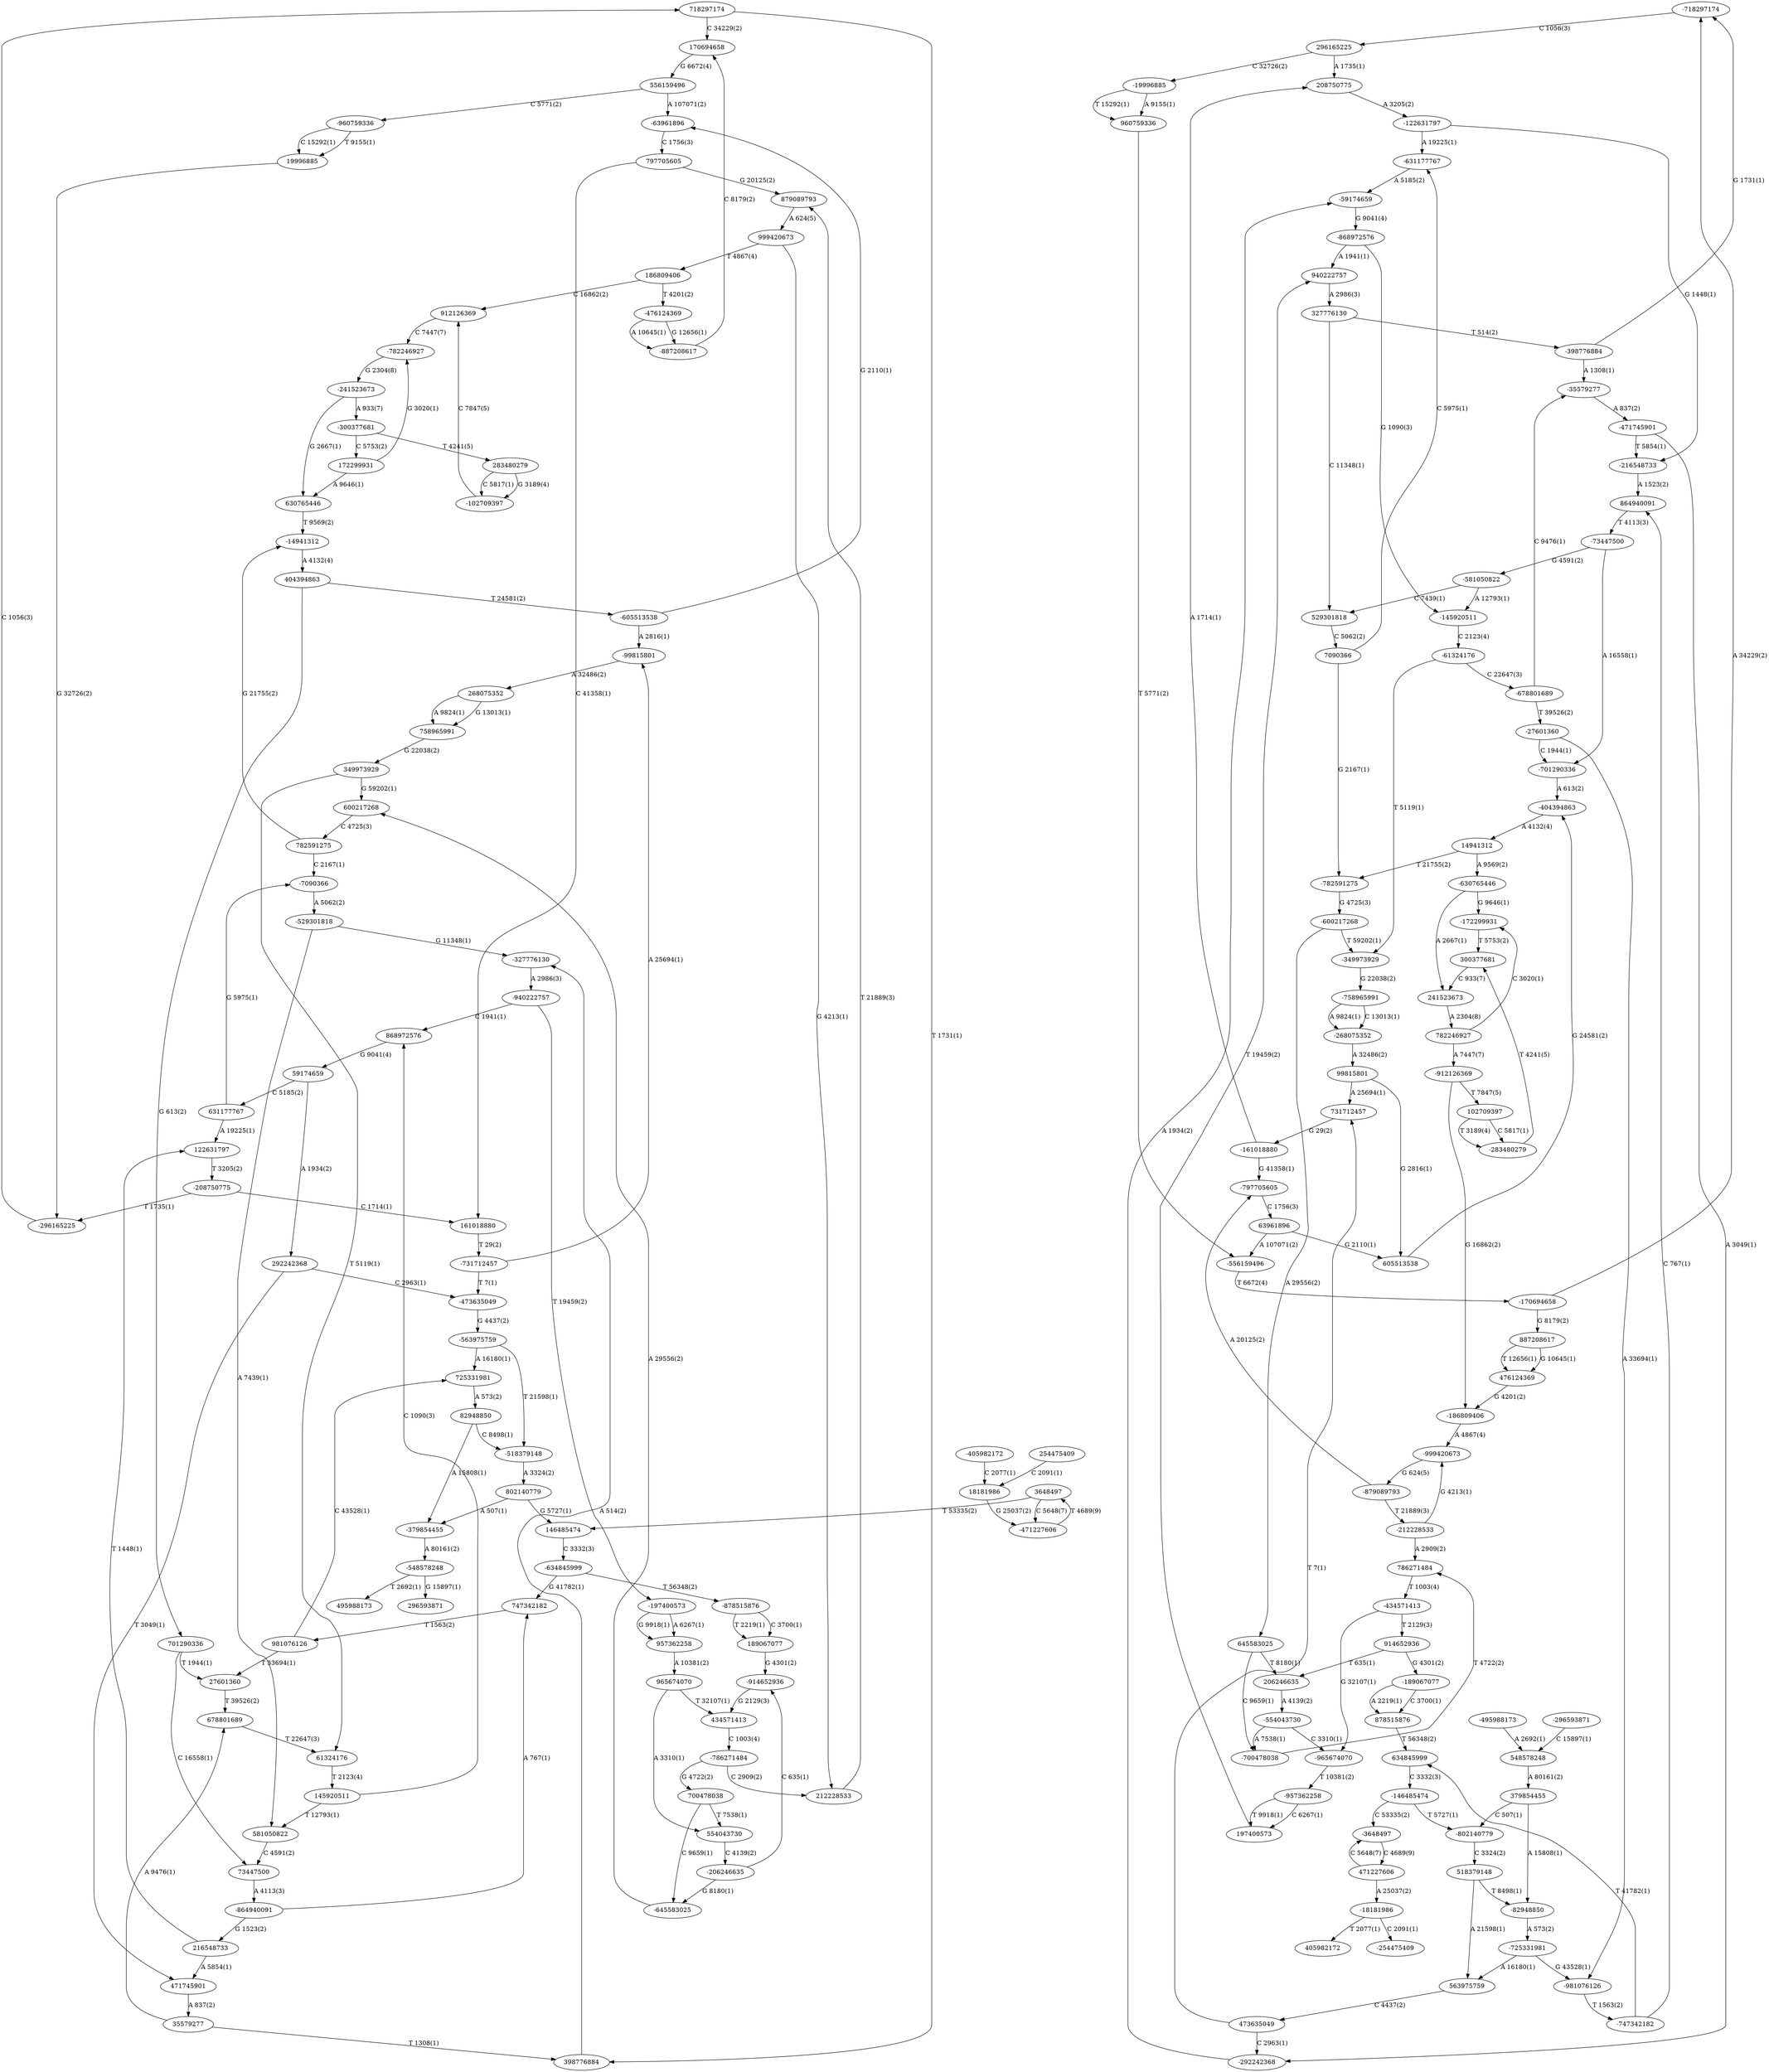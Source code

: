 digraph {
nodesep = 0.5;
718297174 [style=filled fillcolor="white"]
-718297174 [style=filled fillcolor="white"]
782591275 [style=filled fillcolor="white"]
-782591275 [style=filled fillcolor="white"]
186809406 [style=filled fillcolor="white"]
-186809406 [style=filled fillcolor="white"]
208750775 [style=filled fillcolor="white"]
-208750775 [style=filled fillcolor="white"]
600217268 [style=filled fillcolor="white"]
-600217268 [style=filled fillcolor="white"]
476124369 [style=filled fillcolor="white"]
-476124369 [style=filled fillcolor="white"]
631177767 [style=filled fillcolor="white"]
-631177767 [style=filled fillcolor="white"]
206246635 [style=filled fillcolor="white"]
-206246635 [style=filled fillcolor="white"]
914652936 [style=filled fillcolor="white"]
-914652936 [style=filled fillcolor="white"]
189067077 [style=filled fillcolor="white"]
-189067077 [style=filled fillcolor="white"]
495988173 [style=filled fillcolor="white"]
-495988173 [style=filled fillcolor="white"]
172299931 [style=filled fillcolor="white"]
-172299931 [style=filled fillcolor="white"]
879089793 [style=filled fillcolor="white"]
-879089793 [style=filled fillcolor="white"]
473635049 [style=filled fillcolor="white"]
-473635049 [style=filled fillcolor="white"]
296593871 [style=filled fillcolor="white"]
-296593871 [style=filled fillcolor="white"]
349973929 [style=filled fillcolor="white"]
-349973929 [style=filled fillcolor="white"]
786271484 [style=filled fillcolor="white"]
-786271484 [style=filled fillcolor="white"]
999420673 [style=filled fillcolor="white"]
-999420673 [style=filled fillcolor="white"]
292242368 [style=filled fillcolor="white"]
-292242368 [style=filled fillcolor="white"]
19996885 [style=filled fillcolor="white"]
-19996885 [style=filled fillcolor="white"]
434571413 [style=filled fillcolor="white"]
-434571413 [style=filled fillcolor="white"]
797705605 [style=filled fillcolor="white"]
-797705605 [style=filled fillcolor="white"]
634845999 [style=filled fillcolor="white"]
-634845999 [style=filled fillcolor="white"]
102709397 [style=filled fillcolor="white"]
-102709397 [style=filled fillcolor="white"]
161018880 [style=filled fillcolor="white"]
-161018880 [style=filled fillcolor="white"]
471745901 [style=filled fillcolor="white"]
-471745901 [style=filled fillcolor="white"]
965674070 [style=filled fillcolor="white"]
-965674070 [style=filled fillcolor="white"]
61324176 [style=filled fillcolor="white"]
-61324176 [style=filled fillcolor="white"]
300377681 [style=filled fillcolor="white"]
-300377681 [style=filled fillcolor="white"]
59174659 [style=filled fillcolor="white"]
-59174659 [style=filled fillcolor="white"]
758965991 [style=filled fillcolor="white"]
-758965991 [style=filled fillcolor="white"]
868972576 [style=filled fillcolor="white"]
-868972576 [style=filled fillcolor="white"]
241523673 [style=filled fillcolor="white"]
-241523673 [style=filled fillcolor="white"]
283480279 [style=filled fillcolor="white"]
-283480279 [style=filled fillcolor="white"]
170694658 [style=filled fillcolor="white"]
-170694658 [style=filled fillcolor="white"]
254475409 [style=filled fillcolor="white"]
-254475409 [style=filled fillcolor="white"]
73447500 [style=filled fillcolor="white"]
-73447500 [style=filled fillcolor="white"]
35579277 [style=filled fillcolor="white"]
-35579277 [style=filled fillcolor="white"]
7090366 [style=filled fillcolor="white"]
-7090366 [style=filled fillcolor="white"]
212228533 [style=filled fillcolor="white"]
-212228533 [style=filled fillcolor="white"]
548578248 [style=filled fillcolor="white"]
-548578248 [style=filled fillcolor="white"]
146485474 [style=filled fillcolor="white"]
-146485474 [style=filled fillcolor="white"]
99815801 [style=filled fillcolor="white"]
-99815801 [style=filled fillcolor="white"]
981076126 [style=filled fillcolor="white"]
-981076126 [style=filled fillcolor="white"]
864940091 [style=filled fillcolor="white"]
-864940091 [style=filled fillcolor="white"]
379854455 [style=filled fillcolor="white"]
-379854455 [style=filled fillcolor="white"]
725331981 [style=filled fillcolor="white"]
-725331981 [style=filled fillcolor="white"]
645583025 [style=filled fillcolor="white"]
-645583025 [style=filled fillcolor="white"]
554043730 [style=filled fillcolor="white"]
-554043730 [style=filled fillcolor="white"]
268075352 [style=filled fillcolor="white"]
-268075352 [style=filled fillcolor="white"]
327776130 [style=filled fillcolor="white"]
-327776130 [style=filled fillcolor="white"]
960759336 [style=filled fillcolor="white"]
-960759336 [style=filled fillcolor="white"]
782246927 [style=filled fillcolor="white"]
-782246927 [style=filled fillcolor="white"]
471227606 [style=filled fillcolor="white"]
-471227606 [style=filled fillcolor="white"]
563975759 [style=filled fillcolor="white"]
-563975759 [style=filled fillcolor="white"]
556159496 [style=filled fillcolor="white"]
-556159496 [style=filled fillcolor="white"]
878515876 [style=filled fillcolor="white"]
-878515876 [style=filled fillcolor="white"]
405982172 [style=filled fillcolor="white"]
-405982172 [style=filled fillcolor="white"]
18181986 [style=filled fillcolor="white"]
-18181986 [style=filled fillcolor="white"]
398776884 [style=filled fillcolor="white"]
-398776884 [style=filled fillcolor="white"]
529301818 [style=filled fillcolor="white"]
-529301818 [style=filled fillcolor="white"]
940222757 [style=filled fillcolor="white"]
-940222757 [style=filled fillcolor="white"]
605513538 [style=filled fillcolor="white"]
-605513538 [style=filled fillcolor="white"]
216548733 [style=filled fillcolor="white"]
-216548733 [style=filled fillcolor="white"]
82948850 [style=filled fillcolor="white"]
-82948850 [style=filled fillcolor="white"]
518379148 [style=filled fillcolor="white"]
-518379148 [style=filled fillcolor="white"]
802140779 [style=filled fillcolor="white"]
-802140779 [style=filled fillcolor="white"]
701290336 [style=filled fillcolor="white"]
-701290336 [style=filled fillcolor="white"]
14941312 [style=filled fillcolor="white"]
-14941312 [style=filled fillcolor="white"]
27601360 [style=filled fillcolor="white"]
-27601360 [style=filled fillcolor="white"]
630765446 [style=filled fillcolor="white"]
-630765446 [style=filled fillcolor="white"]
912126369 [style=filled fillcolor="white"]
-912126369 [style=filled fillcolor="white"]
404394863 [style=filled fillcolor="white"]
-404394863 [style=filled fillcolor="white"]
581050822 [style=filled fillcolor="white"]
-581050822 [style=filled fillcolor="white"]
700478038 [style=filled fillcolor="white"]
-700478038 [style=filled fillcolor="white"]
678801689 [style=filled fillcolor="white"]
-678801689 [style=filled fillcolor="white"]
145920511 [style=filled fillcolor="white"]
-145920511 [style=filled fillcolor="white"]
122631797 [style=filled fillcolor="white"]
-122631797 [style=filled fillcolor="white"]
296165225 [style=filled fillcolor="white"]
-296165225 [style=filled fillcolor="white"]
63961896 [style=filled fillcolor="white"]
-63961896 [style=filled fillcolor="white"]
3648497 [style=filled fillcolor="white"]
-3648497 [style=filled fillcolor="white"]
747342182 [style=filled fillcolor="white"]
-747342182 [style=filled fillcolor="white"]
887208617 [style=filled fillcolor="white"]
-887208617 [style=filled fillcolor="white"]
197400573 [style=filled fillcolor="white"]
-197400573 [style=filled fillcolor="white"]
957362258 [style=filled fillcolor="white"]
-957362258 [style=filled fillcolor="white"]
731712457 [style=filled fillcolor="white"]
-731712457 [style=filled fillcolor="white"]
"-7090366" -> "-529301818" [label="A 5062(2)" color="black"]
"529301818" -> "7090366" [label="C 5062(2)" color="black"]
"-99815801" -> "268075352" [label="A 32486(2)" color="black"]
"-268075352" -> "99815801" [label="A 32486(2)" color="black"]
"-379854455" -> "-548578248" [label="A 80161(2)" color="black"]
"548578248" -> "379854455" [label="A 80161(2)" color="black"]
"327776130" -> "529301818" [label="C 11348(1)" color="black"]
"-529301818" -> "-327776130" [label="G 11348(1)" color="black"]
"327776130" -> "-398776884" [label="T 514(2)" color="black"]
"398776884" -> "-327776130" [label="A 514(2)" color="black"]
"-327776130" -> "-940222757" [label="A 2986(3)" color="black"]
"940222757" -> "327776130" [label="A 2986(3)" color="black"]
"241523673" -> "782246927" [label="A 2304(8)" color="black"]
"-782246927" -> "-241523673" [label="G 2304(8)" color="black"]
"471227606" -> "-18181986" [label="A 25037(2)" color="black"]
"18181986" -> "-471227606" [label="G 25037(2)" color="black"]
"471745901" -> "35579277" [label="A 837(2)" color="black"]
"-35579277" -> "-471745901" [label="A 837(2)" color="black"]
"-471745901" -> "-216548733" [label="T 5854(1)" color="black"]
"216548733" -> "471745901" [label="A 5854(1)" color="black"]
"-471745901" -> "-292242368" [label="A 3049(1)" color="black"]
"292242368" -> "471745901" [label="T 3049(1)" color="black"]
"-349973929" -> "-758965991" [label="G 22038(2)" color="black"]
"758965991" -> "349973929" [label="G 22038(2)" color="black"]
"786271484" -> "-434571413" [label="T 1003(4)" color="black"]
"434571413" -> "-786271484" [label="C 1003(4)" color="black"]
"-786271484" -> "700478038" [label="G 4722(2)" color="black"]
"-700478038" -> "786271484" [label="T 4722(2)" color="black"]
"19996885" -> "-296165225" [label="G 32726(2)" color="black"]
"296165225" -> "-19996885" [label="C 32726(2)" color="black"]
"-19996885" -> "960759336" [label="T 15292(1)" color="black"]
"-960759336" -> "19996885" [label="C 15292(1)" color="black"]
"-19996885" -> "960759336" [label="A 9155(1)" color="black"]
"-960759336" -> "19996885" [label="T 9155(1)" color="black"]
"-940222757" -> "868972576" [label="C 1941(1)" color="black"]
"-868972576" -> "940222757" [label="A 1941(1)" color="black"]
"-296593871" -> "548578248" [label="C 15897(1)" color="black"]
"-548578248" -> "296593871" [label="G 15897(1)" color="black"]
"170694658" -> "556159496" [label="G 6672(4)" color="black"]
"-556159496" -> "-170694658" [label="T 6672(4)" color="black"]
"82948850" -> "-379854455" [label="A 15808(1)" color="black"]
"379854455" -> "-82948850" [label="A 15808(1)" color="black"]
"82948850" -> "-518379148" [label="C 8498(1)" color="black"]
"518379148" -> "-82948850" [label="T 8498(1)" color="black"]
"-82948850" -> "-725331981" [label="A 573(2)" color="black"]
"725331981" -> "82948850" [label="A 573(2)" color="black"]
"-518379148" -> "802140779" [label="A 3324(2)" color="black"]
"-802140779" -> "518379148" [label="C 3324(2)" color="black"]
"-27601360" -> "-701290336" [label="C 1944(1)" color="black"]
"701290336" -> "27601360" [label="T 1944(1)" color="black"]
"14941312" -> "-630765446" [label="A 9569(2)" color="black"]
"630765446" -> "-14941312" [label="T 9569(2)" color="black"]
"-14941312" -> "404394863" [label="A 4132(4)" color="black"]
"-404394863" -> "14941312" [label="A 4132(4)" color="black"]
"-678801689" -> "-35579277" [label="C 9476(1)" color="black"]
"35579277" -> "678801689" [label="A 9476(1)" color="black"]
"-678801689" -> "-27601360" [label="T 39526(2)" color="black"]
"27601360" -> "678801689" [label="T 39526(2)" color="black"]
"700478038" -> "-645583025" [label="C 9659(1)" color="black"]
"645583025" -> "-700478038" [label="C 9659(1)" color="black"]
"700478038" -> "554043730" [label="T 7538(1)" color="black"]
"-554043730" -> "-700478038" [label="A 7538(1)" color="black"]
"581050822" -> "73447500" [label="C 4591(2)" color="black"]
"-73447500" -> "-581050822" [label="G 4591(2)" color="black"]
"-581050822" -> "-145920511" [label="A 12793(1)" color="black"]
"145920511" -> "581050822" [label="T 12793(1)" color="black"]
"-581050822" -> "529301818" [label="C 7439(1)" color="black"]
"-529301818" -> "581050822" [label="A 7439(1)" color="black"]
"216548733" -> "122631797" [label="T 1448(1)" color="black"]
"-122631797" -> "-216548733" [label="G 1448(1)" color="black"]
"-216548733" -> "864940091" [label="A 1523(2)" color="black"]
"-864940091" -> "216548733" [label="G 1523(2)" color="black"]
"605513538" -> "-404394863" [label="G 24581(2)" color="black"]
"404394863" -> "-605513538" [label="T 24581(2)" color="black"]
"-605513538" -> "-99815801" [label="A 2816(1)" color="black"]
"99815801" -> "605513538" [label="G 2816(1)" color="black"]
"-605513538" -> "-63961896" [label="G 2110(1)" color="black"]
"63961896" -> "605513538" [label="G 2110(1)" color="black"]
"146485474" -> "-634845999" [label="C 3332(3)" color="black"]
"634845999" -> "-146485474" [label="C 3332(3)" color="black"]
"-146485474" -> "-802140779" [label="T 5727(1)" color="black"]
"802140779" -> "146485474" [label="G 5727(1)" color="black"]
"-630765446" -> "241523673" [label="A 2667(1)" color="black"]
"-241523673" -> "630765446" [label="G 2667(1)" color="black"]
"3648497" -> "146485474" [label="T 53335(2)" color="black"]
"-146485474" -> "-3648497" [label="C 53335(2)" color="black"]
"3648497" -> "-471227606" [label="C 5648(7)" color="black"]
"471227606" -> "-3648497" [label="C 5648(7)" color="black"]
"-3648497" -> "471227606" [label="C 4689(9)" color="black"]
"-471227606" -> "3648497" [label="T 4689(9)" color="black"]
"-747342182" -> "634845999" [label="T 41782(1)" color="black"]
"-634845999" -> "747342182" [label="G 41782(1)" color="black"]
"-747342182" -> "864940091" [label="C 767(1)" color="black"]
"-864940091" -> "747342182" [label="A 767(1)" color="black"]
"782246927" -> "-912126369" [label="A 7447(7)" color="black"]
"912126369" -> "-782246927" [label="C 7447(7)" color="black"]
"102709397" -> "-283480279" [label="C 5817(1)" color="black"]
"283480279" -> "-102709397" [label="C 5817(1)" color="black"]
"102709397" -> "-283480279" [label="T 3189(4)" color="black"]
"283480279" -> "-102709397" [label="G 3189(4)" color="black"]
"-102709397" -> "912126369" [label="C 7847(5)" color="black"]
"-912126369" -> "102709397" [label="T 7847(5)" color="black"]
"-957362258" -> "197400573" [label="T 9918(1)" color="black"]
"-197400573" -> "957362258" [label="G 9918(1)" color="black"]
"-957362258" -> "197400573" [label="C 6267(1)" color="black"]
"-197400573" -> "957362258" [label="A 6267(1)" color="black"]
"731712457" -> "-161018880" [label="G 29(2)" color="black"]
"161018880" -> "-731712457" [label="T 29(2)" color="black"]
"-731712457" -> "-99815801" [label="A 25694(1)" color="black"]
"99815801" -> "731712457" [label="A 25694(1)" color="black"]
"-731712457" -> "-473635049" [label="T 7(1)" color="black"]
"473635049" -> "731712457" [label="T 7(1)" color="black"]
"254475409" -> "18181986" [label="C 2091(1)" color="black"]
"-18181986" -> "-254475409" [label="C 2091(1)" color="black"]
"73447500" -> "-864940091" [label="A 4113(3)" color="black"]
"864940091" -> "-73447500" [label="T 4113(3)" color="black"]
"-73447500" -> "-701290336" [label="A 16558(1)" color="black"]
"701290336" -> "73447500" [label="C 16558(1)" color="black"]
"212228533" -> "879089793" [label="T 21889(3)" color="black"]
"-879089793" -> "-212228533" [label="T 21889(3)" color="black"]
"-212228533" -> "-999420673" [label="G 4213(1)" color="black"]
"999420673" -> "212228533" [label="G 4213(1)" color="black"]
"-212228533" -> "786271484" [label="A 2909(2)" color="black"]
"-786271484" -> "212228533" [label="C 2909(2)" color="black"]
"172299931" -> "630765446" [label="A 9646(1)" color="black"]
"-630765446" -> "-172299931" [label="G 9646(1)" color="black"]
"172299931" -> "-782246927" [label="G 3020(1)" color="black"]
"782246927" -> "-172299931" [label="C 3020(1)" color="black"]
"-495988173" -> "548578248" [label="A 2692(1)" color="black"]
"-548578248" -> "495988173" [label="T 2692(1)" color="black"]
"914652936" -> "-189067077" [label="G 4301(2)" color="black"]
"189067077" -> "-914652936" [label="G 4301(2)" color="black"]
"914652936" -> "206246635" [label="T 635(1)" color="black"]
"-206246635" -> "-914652936" [label="C 635(1)" color="black"]
"-914652936" -> "434571413" [label="G 2129(3)" color="black"]
"-434571413" -> "914652936" [label="T 2129(3)" color="black"]
"563975759" -> "473635049" [label="C 4437(2)" color="black"]
"-473635049" -> "-563975759" [label="G 4437(2)" color="black"]
"-563975759" -> "725331981" [label="A 16180(1)" color="black"]
"-725331981" -> "563975759" [label="A 16180(1)" color="black"]
"-563975759" -> "-518379148" [label="T 21598(1)" color="black"]
"518379148" -> "563975759" [label="A 21598(1)" color="black"]
"556159496" -> "-63961896" [label="A 107071(2)" color="black"]
"63961896" -> "-556159496" [label="A 107071(2)" color="black"]
"556159496" -> "-960759336" [label="C 5771(2)" color="black"]
"960759336" -> "-556159496" [label="T 5771(2)" color="black"]
"631177767" -> "-7090366" [label="G 5975(1)" color="black"]
"7090366" -> "-631177767" [label="C 5975(1)" color="black"]
"631177767" -> "122631797" [label="A 19225(1)" color="black"]
"-122631797" -> "-631177767" [label="A 19225(1)" color="black"]
"-631177767" -> "-59174659" [label="A 5185(2)" color="black"]
"59174659" -> "631177767" [label="C 5185(2)" color="black"]
"-701290336" -> "-404394863" [label="A 613(2)" color="black"]
"404394863" -> "701290336" [label="G 613(2)" color="black"]
"802140779" -> "-379854455" [label="A 507(1)" color="black"]
"379854455" -> "-802140779" [label="C 507(1)" color="black"]
"981076126" -> "725331981" [label="C 43528(1)" color="black"]
"-725331981" -> "-981076126" [label="G 43528(1)" color="black"]
"981076126" -> "27601360" [label="T 33694(1)" color="black"]
"-27601360" -> "-981076126" [label="A 33694(1)" color="black"]
"-981076126" -> "-747342182" [label="T 1563(2)" color="black"]
"747342182" -> "981076126" [label="T 1563(2)" color="black"]
"206246635" -> "-554043730" [label="A 4139(2)" color="black"]
"554043730" -> "-206246635" [label="C 4139(2)" color="black"]
"-206246635" -> "-645583025" [label="G 8180(1)" color="black"]
"645583025" -> "206246635" [label="T 8180(1)" color="black"]
"868972576" -> "59174659" [label="G 9041(4)" color="black"]
"-59174659" -> "-868972576" [label="G 9041(4)" color="black"]
"-868972576" -> "-145920511" [label="G 1090(3)" color="black"]
"145920511" -> "868972576" [label="C 1090(3)" color="black"]
"300377681" -> "241523673" [label="C 933(7)" color="black"]
"-241523673" -> "-300377681" [label="A 933(7)" color="black"]
"-300377681" -> "172299931" [label="C 5753(2)" color="black"]
"-172299931" -> "300377681" [label="T 5753(2)" color="black"]
"-300377681" -> "283480279" [label="T 4241(5)" color="black"]
"-283480279" -> "300377681" [label="T 4241(5)" color="black"]
"61324176" -> "145920511" [label="T 2123(4)" color="black"]
"-145920511" -> "-61324176" [label="C 2123(4)" color="black"]
"-61324176" -> "-349973929" [label="T 5119(1)" color="black"]
"349973929" -> "61324176" [label="T 5119(1)" color="black"]
"-61324176" -> "-678801689" [label="C 22647(3)" color="black"]
"678801689" -> "61324176" [label="T 22647(3)" color="black"]
"965674070" -> "554043730" [label="A 3310(1)" color="black"]
"-554043730" -> "-965674070" [label="C 3310(1)" color="black"]
"965674070" -> "434571413" [label="T 32107(1)" color="black"]
"-434571413" -> "-965674070" [label="G 32107(1)" color="black"]
"-965674070" -> "-957362258" [label="T 10381(2)" color="black"]
"957362258" -> "965674070" [label="A 10381(2)" color="black"]
"35579277" -> "398776884" [label="T 1308(1)" color="black"]
"-398776884" -> "-35579277" [label="A 1308(1)" color="black"]
"197400573" -> "940222757" [label="T 19459(2)" color="black"]
"-940222757" -> "-197400573" [label="T 19459(2)" color="black"]
"887208617" -> "476124369" [label="T 12656(1)" color="black"]
"-476124369" -> "-887208617" [label="G 12656(1)" color="black"]
"887208617" -> "476124369" [label="G 10645(1)" color="black"]
"-476124369" -> "-887208617" [label="A 10645(1)" color="black"]
"-887208617" -> "170694658" [label="C 8179(2)" color="black"]
"-170694658" -> "887208617" [label="G 8179(2)" color="black"]
"797705605" -> "161018880" [label="C 41358(1)" color="black"]
"-161018880" -> "-797705605" [label="G 41358(1)" color="black"]
"797705605" -> "879089793" [label="G 20125(2)" color="black"]
"-879089793" -> "-797705605" [label="A 20125(2)" color="black"]
"-797705605" -> "63961896" [label="C 1756(3)" color="black"]
"-63961896" -> "797705605" [label="C 1756(3)" color="black"]
"186809406" -> "912126369" [label="C 16862(2)" color="black"]
"-912126369" -> "-186809406" [label="G 16862(2)" color="black"]
"782591275" -> "-7090366" [label="C 2167(1)" color="black"]
"7090366" -> "-782591275" [label="G 2167(1)" color="black"]
"782591275" -> "-14941312" [label="G 21755(2)" color="black"]
"14941312" -> "-782591275" [label="T 21755(2)" color="black"]
"-782591275" -> "-600217268" [label="G 4725(3)" color="black"]
"600217268" -> "782591275" [label="C 4725(3)" color="black"]
"879089793" -> "999420673" [label="A 624(5)" color="black"]
"-999420673" -> "-879089793" [label="G 624(5)" color="black"]
"292242368" -> "-473635049" [label="C 2963(1)" color="black"]
"473635049" -> "-292242368" [label="C 2963(1)" color="black"]
"-292242368" -> "-59174659" [label="A 1934(2)" color="black"]
"59174659" -> "292242368" [label="A 1934(2)" color="black"]
"999420673" -> "186809406" [label="T 4867(4)" color="black"]
"-186809406" -> "-999420673" [label="A 4867(4)" color="black"]
"-405982172" -> "18181986" [label="C 2077(1)" color="black"]
"-18181986" -> "405982172" [label="T 2077(1)" color="black"]
"878515876" -> "634845999" [label="T 56348(2)" color="black"]
"-634845999" -> "-878515876" [label="T 56348(2)" color="black"]
"-878515876" -> "189067077" [label="C 3700(1)" color="black"]
"-189067077" -> "878515876" [label="C 3700(1)" color="black"]
"-878515876" -> "189067077" [label="T 2219(1)" color="black"]
"-189067077" -> "878515876" [label="A 2219(1)" color="black"]
"718297174" -> "398776884" [label="T 1731(1)" color="black"]
"-398776884" -> "-718297174" [label="G 1731(1)" color="black"]
"718297174" -> "170694658" [label="C 34229(2)" color="black"]
"-170694658" -> "-718297174" [label="A 34229(2)" color="black"]
"-718297174" -> "296165225" [label="C 1056(3)" color="black"]
"-296165225" -> "718297174" [label="C 1056(3)" color="black"]
"268075352" -> "758965991" [label="G 13013(1)" color="black"]
"-758965991" -> "-268075352" [label="C 13013(1)" color="black"]
"268075352" -> "758965991" [label="A 9824(1)" color="black"]
"-758965991" -> "-268075352" [label="A 9824(1)" color="black"]
"208750775" -> "-122631797" [label="A 3205(2)" color="black"]
"122631797" -> "-208750775" [label="T 3205(2)" color="black"]
"-208750775" -> "161018880" [label="C 1714(1)" color="black"]
"-161018880" -> "208750775" [label="A 1714(1)" color="black"]
"-208750775" -> "-296165225" [label="T 1735(1)" color="black"]
"296165225" -> "208750775" [label="A 1735(1)" color="black"]
"476124369" -> "-186809406" [label="G 4201(2)" color="black"]
"186809406" -> "-476124369" [label="T 4201(2)" color="black"]
"-600217268" -> "-349973929" [label="T 59202(1)" color="black"]
"349973929" -> "600217268" [label="G 59202(1)" color="black"]
"-600217268" -> "645583025" [label="A 29556(2)" color="black"]
"-645583025" -> "600217268" [label="A 29556(2)" color="black"]
}
